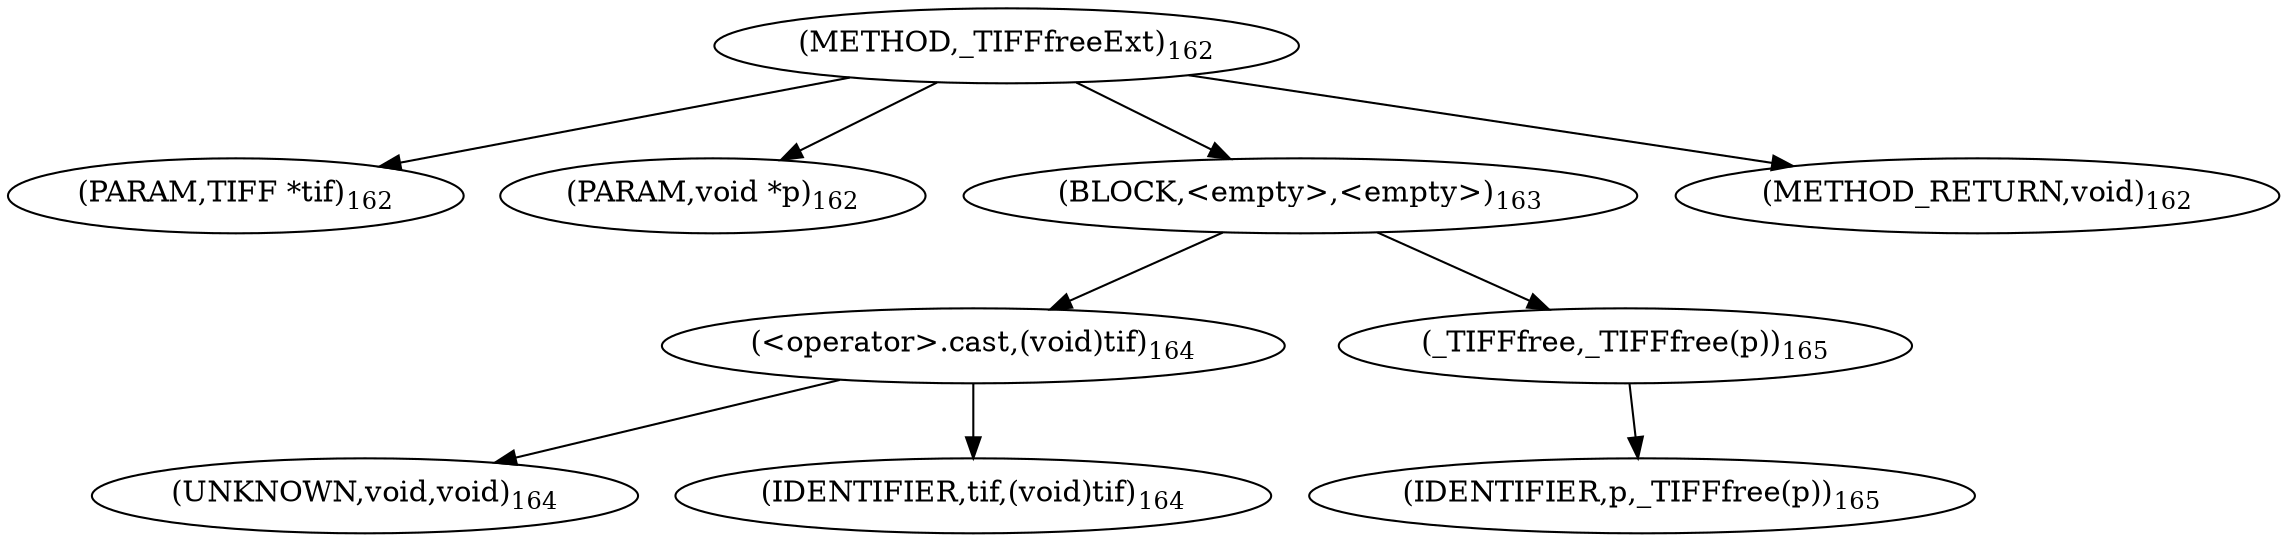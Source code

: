 digraph "_TIFFfreeExt" {  
"302" [label = <(METHOD,_TIFFfreeExt)<SUB>162</SUB>> ]
"303" [label = <(PARAM,TIFF *tif)<SUB>162</SUB>> ]
"304" [label = <(PARAM,void *p)<SUB>162</SUB>> ]
"305" [label = <(BLOCK,&lt;empty&gt;,&lt;empty&gt;)<SUB>163</SUB>> ]
"306" [label = <(&lt;operator&gt;.cast,(void)tif)<SUB>164</SUB>> ]
"307" [label = <(UNKNOWN,void,void)<SUB>164</SUB>> ]
"308" [label = <(IDENTIFIER,tif,(void)tif)<SUB>164</SUB>> ]
"309" [label = <(_TIFFfree,_TIFFfree(p))<SUB>165</SUB>> ]
"310" [label = <(IDENTIFIER,p,_TIFFfree(p))<SUB>165</SUB>> ]
"311" [label = <(METHOD_RETURN,void)<SUB>162</SUB>> ]
  "302" -> "303" 
  "302" -> "304" 
  "302" -> "305" 
  "302" -> "311" 
  "305" -> "306" 
  "305" -> "309" 
  "306" -> "307" 
  "306" -> "308" 
  "309" -> "310" 
}
